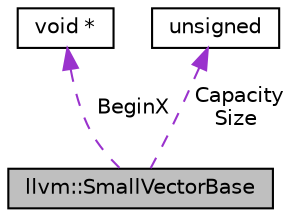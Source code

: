 digraph "llvm::SmallVectorBase"
{
 // LATEX_PDF_SIZE
  bgcolor="transparent";
  edge [fontname="Helvetica",fontsize="10",labelfontname="Helvetica",labelfontsize="10"];
  node [fontname="Helvetica",fontsize="10",shape="box"];
  Node1 [label="llvm::SmallVectorBase",height=0.2,width=0.4,color="black", fillcolor="grey75", style="filled", fontcolor="black",tooltip="This is all the non-templated stuff common to all SmallVectors."];
  Node2 -> Node1 [dir="back",color="darkorchid3",fontsize="10",style="dashed",label=" BeginX" ,fontname="Helvetica"];
  Node2 [label="void *",height=0.2,width=0.4,color="black",tooltip=" "];
  Node3 -> Node1 [dir="back",color="darkorchid3",fontsize="10",style="dashed",label=" Capacity\nSize" ,fontname="Helvetica"];
  Node3 [label="unsigned",height=0.2,width=0.4,color="black",URL="$classunsigned.html",tooltip=" "];
}
